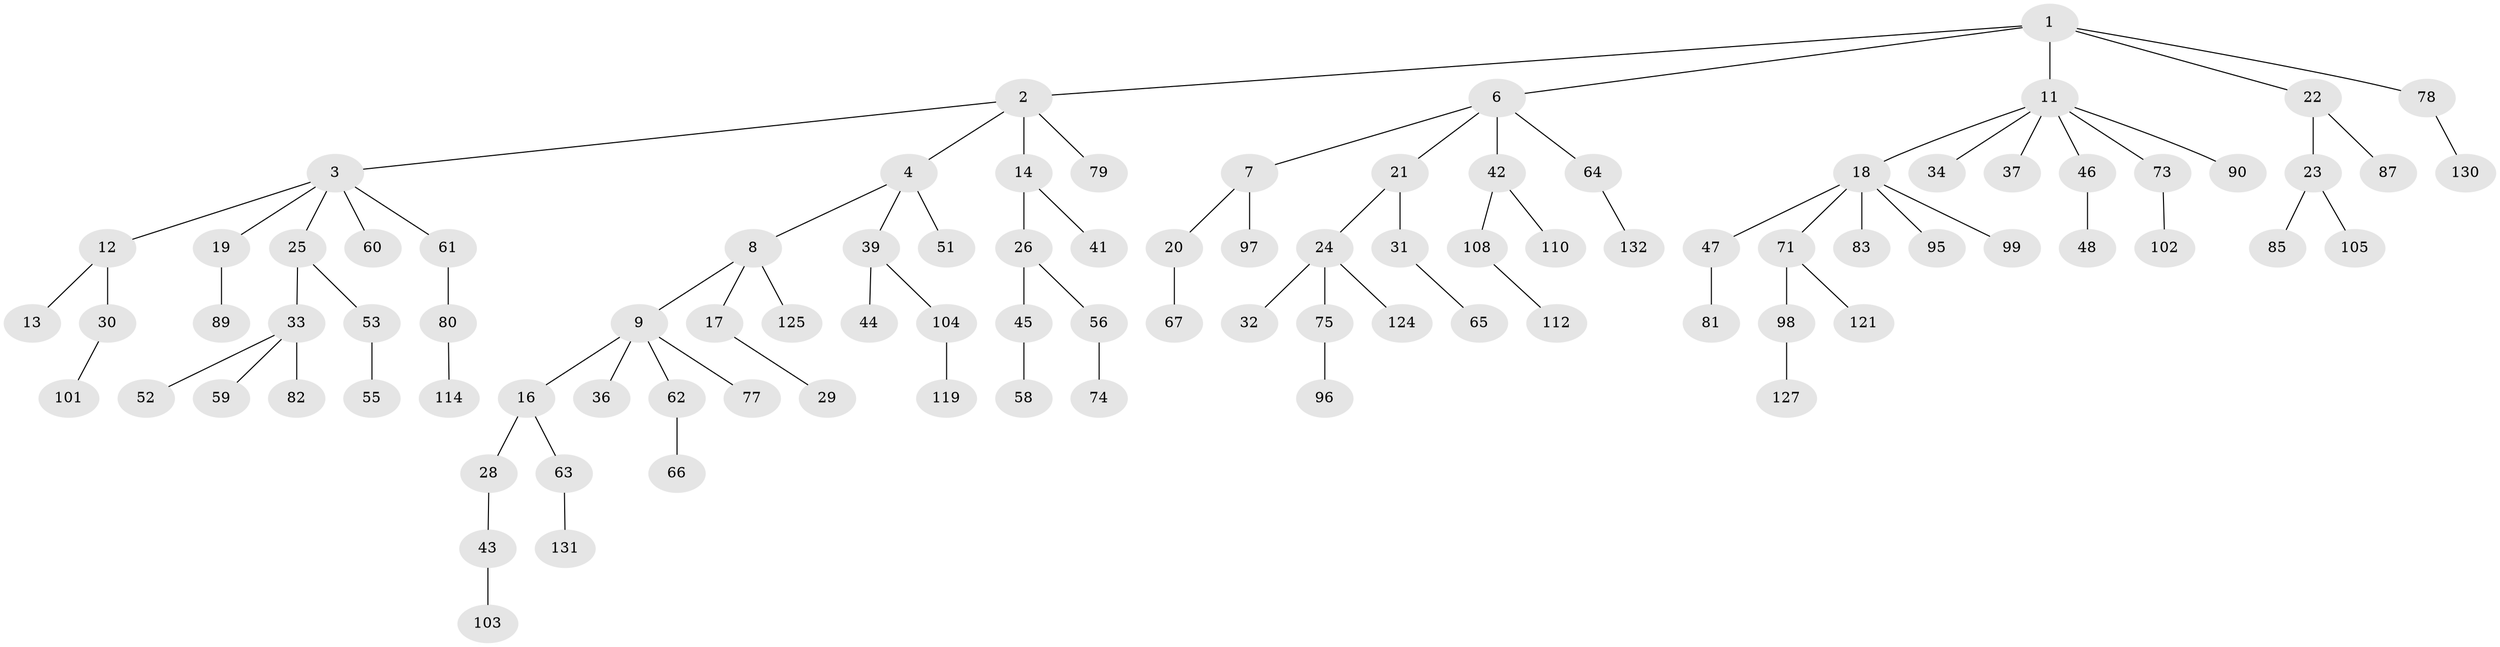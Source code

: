 // Generated by graph-tools (version 1.1) at 2025/52/02/27/25 19:52:13]
// undirected, 93 vertices, 92 edges
graph export_dot {
graph [start="1"]
  node [color=gray90,style=filled];
  1 [super="+68"];
  2 [super="+35"];
  3 [super="+5"];
  4 [super="+100"];
  6 [super="+126"];
  7 [super="+93"];
  8;
  9 [super="+10"];
  11 [super="+15"];
  12;
  13 [super="+134"];
  14;
  16 [super="+69"];
  17 [super="+94"];
  18 [super="+38"];
  19;
  20 [super="+109"];
  21 [super="+27"];
  22 [super="+129"];
  23 [super="+86"];
  24 [super="+72"];
  25;
  26 [super="+40"];
  28 [super="+116"];
  29;
  30 [super="+84"];
  31;
  32 [super="+54"];
  33 [super="+120"];
  34;
  36 [super="+115"];
  37;
  39;
  41 [super="+122"];
  42 [super="+49"];
  43 [super="+57"];
  44;
  45 [super="+50"];
  46;
  47;
  48 [super="+76"];
  51;
  52 [super="+107"];
  53;
  55;
  56;
  58;
  59;
  60 [super="+117"];
  61;
  62;
  63 [super="+91"];
  64 [super="+123"];
  65;
  66;
  67 [super="+70"];
  71;
  73 [super="+113"];
  74;
  75;
  77;
  78;
  79 [super="+88"];
  80 [super="+92"];
  81 [super="+128"];
  82;
  83;
  85;
  87;
  89;
  90 [super="+111"];
  95;
  96;
  97;
  98;
  99;
  101;
  102;
  103 [super="+106"];
  104 [super="+118"];
  105;
  108;
  110;
  112;
  114;
  119;
  121 [super="+133"];
  124;
  125;
  127;
  130;
  131;
  132;
  1 -- 2;
  1 -- 6;
  1 -- 11;
  1 -- 22;
  1 -- 78;
  2 -- 3;
  2 -- 4;
  2 -- 14;
  2 -- 79;
  3 -- 12;
  3 -- 19;
  3 -- 60;
  3 -- 61;
  3 -- 25;
  4 -- 8;
  4 -- 39;
  4 -- 51;
  6 -- 7;
  6 -- 21;
  6 -- 42;
  6 -- 64;
  7 -- 20;
  7 -- 97;
  8 -- 9;
  8 -- 17;
  8 -- 125;
  9 -- 62;
  9 -- 77;
  9 -- 16;
  9 -- 36;
  11 -- 18;
  11 -- 34;
  11 -- 37;
  11 -- 46;
  11 -- 73;
  11 -- 90;
  12 -- 13;
  12 -- 30;
  14 -- 26;
  14 -- 41;
  16 -- 28;
  16 -- 63;
  17 -- 29;
  18 -- 47;
  18 -- 71;
  18 -- 83;
  18 -- 99;
  18 -- 95;
  19 -- 89;
  20 -- 67;
  21 -- 24;
  21 -- 31;
  22 -- 23;
  22 -- 87;
  23 -- 85;
  23 -- 105;
  24 -- 32;
  24 -- 75;
  24 -- 124;
  25 -- 33;
  25 -- 53;
  26 -- 45;
  26 -- 56;
  28 -- 43;
  30 -- 101;
  31 -- 65;
  33 -- 52;
  33 -- 59;
  33 -- 82;
  39 -- 44;
  39 -- 104;
  42 -- 108;
  42 -- 110;
  43 -- 103;
  45 -- 58;
  46 -- 48;
  47 -- 81;
  53 -- 55;
  56 -- 74;
  61 -- 80;
  62 -- 66;
  63 -- 131;
  64 -- 132;
  71 -- 98;
  71 -- 121;
  73 -- 102;
  75 -- 96;
  78 -- 130;
  80 -- 114;
  98 -- 127;
  104 -- 119;
  108 -- 112;
}
